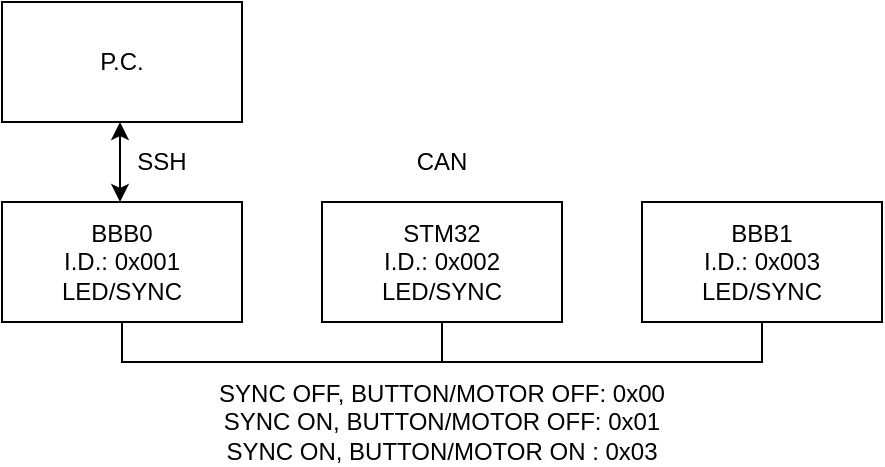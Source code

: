<mxfile version="12.4.0" type="device" pages="1"><diagram id="wXdW_VNJXisFwV9dEQGg" name="Page-1"><mxGraphModel dx="782" dy="511" grid="1" gridSize="10" guides="1" tooltips="1" connect="1" arrows="1" fold="1" page="1" pageScale="1" pageWidth="850" pageHeight="1100" math="0" shadow="0"><root><mxCell id="0"/><mxCell id="1" parent="0"/><mxCell id="z1N1C4kDmWhPmHh31h_k-2" value="P.C." style="rounded=0;whiteSpace=wrap;html=1;" parent="1" vertex="1"><mxGeometry x="20" y="20" width="120" height="60" as="geometry"/></mxCell><mxCell id="z1N1C4kDmWhPmHh31h_k-4" value="SSH" style="text;html=1;strokeColor=none;fillColor=none;align=center;verticalAlign=middle;whiteSpace=wrap;rounded=0;" parent="1" vertex="1"><mxGeometry x="80" y="90" width="40" height="20" as="geometry"/></mxCell><mxCell id="z1N1C4kDmWhPmHh31h_k-6" value="&lt;div&gt;BBB0&lt;/div&gt;&lt;div&gt;I.D.: 0x001&lt;/div&gt;&lt;div&gt;LED/SYNC&lt;/div&gt;" style="rounded=0;whiteSpace=wrap;html=1;" parent="1" vertex="1"><mxGeometry x="20" y="120" width="120" height="60" as="geometry"/></mxCell><mxCell id="z1N1C4kDmWhPmHh31h_k-11" value="&lt;div&gt;STM32&lt;br&gt;&lt;/div&gt;&lt;div&gt;I.D.: 0x002&lt;/div&gt;&lt;div&gt;LED/SYNC&lt;/div&gt;" style="rounded=0;whiteSpace=wrap;html=1;" parent="1" vertex="1"><mxGeometry x="180" y="120" width="120" height="60" as="geometry"/></mxCell><mxCell id="z1N1C4kDmWhPmHh31h_k-13" value="&lt;div&gt;BBB1&lt;br&gt;&lt;/div&gt;&lt;div&gt;I.D.: 0x003&lt;/div&gt;LED/SYNC" style="rounded=0;whiteSpace=wrap;html=1;" parent="1" vertex="1"><mxGeometry x="340" y="120" width="120" height="60" as="geometry"/></mxCell><mxCell id="z1N1C4kDmWhPmHh31h_k-16" value="&lt;div&gt;CAN&lt;/div&gt;" style="text;html=1;strokeColor=none;fillColor=none;align=center;verticalAlign=middle;whiteSpace=wrap;rounded=0;" parent="1" vertex="1"><mxGeometry x="220" y="90" width="40" height="20" as="geometry"/></mxCell><mxCell id="5CvMYnM3VLPjCMu_BUiS-1" value="" style="shape=partialRectangle;whiteSpace=wrap;html=1;bottom=1;right=1;left=1;top=0;fillColor=none;routingCenterX=-0.5;" parent="1" vertex="1"><mxGeometry x="80" y="180" width="160" height="20" as="geometry"/></mxCell><mxCell id="5CvMYnM3VLPjCMu_BUiS-2" value="" style="shape=partialRectangle;whiteSpace=wrap;html=1;bottom=1;right=1;left=1;top=0;fillColor=none;routingCenterX=-0.5;" parent="1" vertex="1"><mxGeometry x="240" y="180" width="160" height="20" as="geometry"/></mxCell><mxCell id="5CvMYnM3VLPjCMu_BUiS-12" value="" style="endArrow=classic;startArrow=classic;html=1;" parent="1" edge="1"><mxGeometry width="50" height="50" relative="1" as="geometry"><mxPoint x="79" y="120" as="sourcePoint"/><mxPoint x="79" y="80" as="targetPoint"/></mxGeometry></mxCell><mxCell id="qGXVSFwntYhdwRlS31_s-1" value="&lt;div&gt;SYNC OFF, BUTTON/MOTOR OFF: 0x00&lt;br&gt;&lt;/div&gt;&lt;div&gt;SYNC ON, BUTTON/MOTOR OFF: 0x01&lt;/div&gt;&lt;div&gt;SYNC ON, BUTTON/MOTOR ON : 0x03&lt;br&gt;&lt;/div&gt;" style="text;html=1;strokeColor=none;fillColor=none;align=center;verticalAlign=middle;whiteSpace=wrap;rounded=0;" vertex="1" parent="1"><mxGeometry x="125" y="220" width="230" height="20" as="geometry"/></mxCell></root></mxGraphModel></diagram></mxfile>